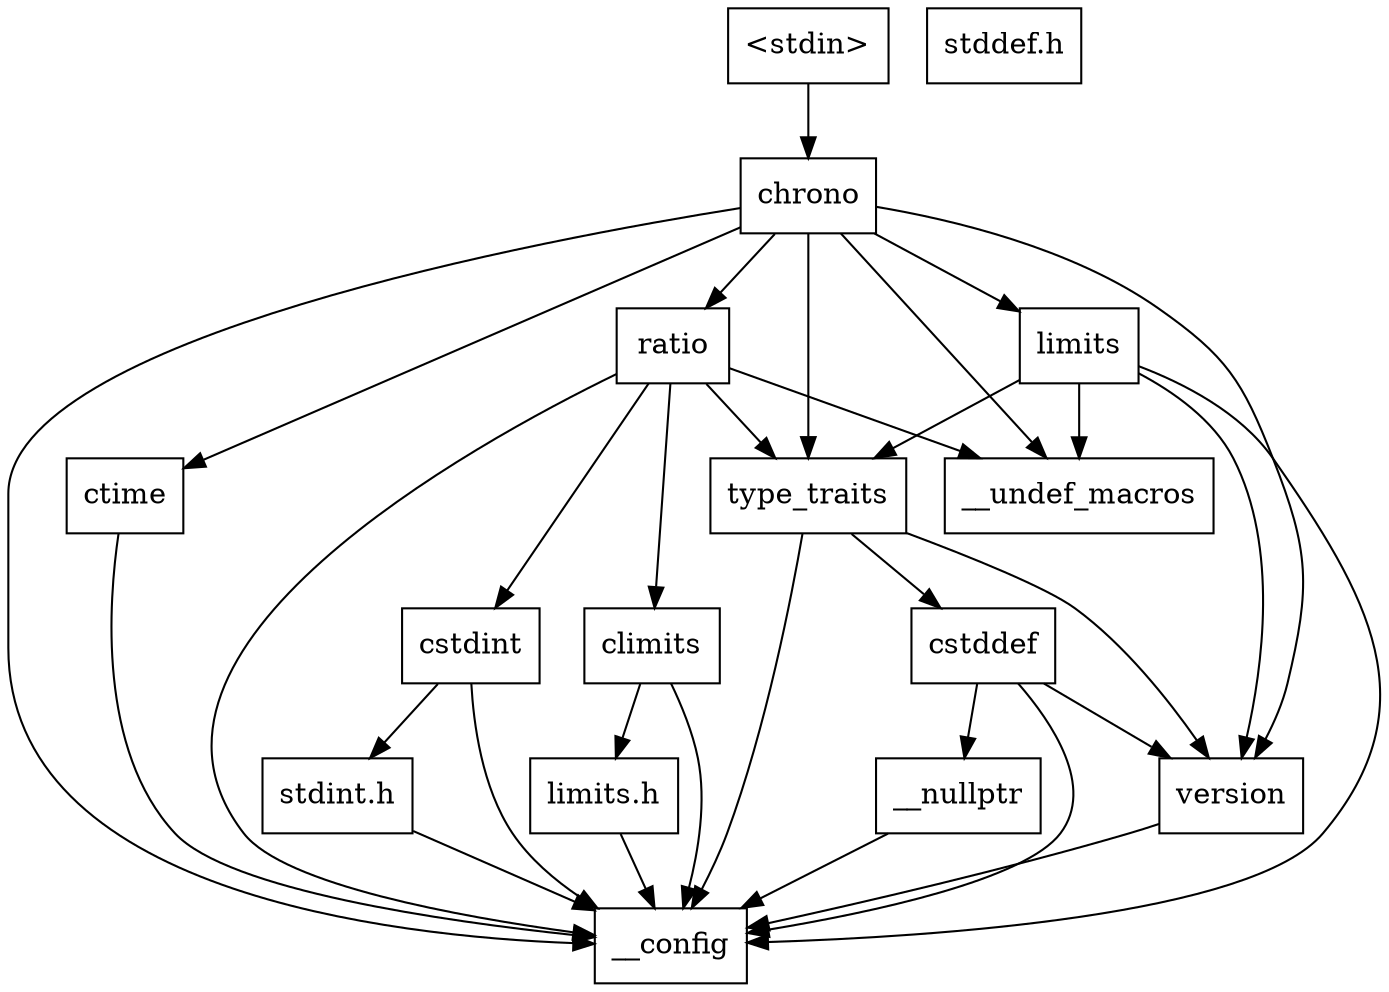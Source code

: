 digraph "dependencies" {
  header_0 [ shape="box", label="\<stdin\>" ];
  header_1 [ shape="box", label="chrono" ];
  header_11 [ shape="box", label="ctime" ];
  header_13 [ shape="box", label="stddef.h" ];
  header_2 [ shape="box", label="__config" ];
  header_29 [ shape="box", label="type_traits" ];
  header_30 [ shape="box", label="cstddef" ];
  header_31 [ shape="box", label="version" ];
  header_33 [ shape="box", label="__nullptr" ];
  header_34 [ shape="box", label="ratio" ];
  header_35 [ shape="box", label="cstdint" ];
  header_36 [ shape="box", label="stdint.h" ];
  header_43 [ shape="box", label="climits" ];
  header_44 [ shape="box", label="limits.h" ];
  header_53 [ shape="box", label="__undef_macros" ];
  header_54 [ shape="box", label="limits" ];
  header_29 -> header_2;
  header_29 -> header_30;
  header_29 -> header_31;
  header_44 -> header_2;
  header_43 -> header_44;
  header_43 -> header_2;
  header_33 -> header_2;
  header_0 -> header_1;
  header_1 -> header_29;
  header_1 -> header_11;
  header_1 -> header_34;
  header_1 -> header_53;
  header_1 -> header_54;
  header_1 -> header_31;
  header_1 -> header_2;
  header_11 -> header_2;
  header_36 -> header_2;
  header_34 -> header_29;
  header_34 -> header_2;
  header_34 -> header_35;
  header_34 -> header_43;
  header_34 -> header_53;
  header_35 -> header_36;
  header_35 -> header_2;
  header_30 -> header_2;
  header_30 -> header_33;
  header_30 -> header_31;
  header_31 -> header_2;
  header_54 -> header_29;
  header_54 -> header_53;
  header_54 -> header_2;
  header_54 -> header_31;
}